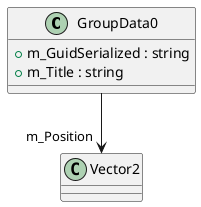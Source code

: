 @startuml
class GroupData0 {
    + m_GuidSerialized : string
    + m_Title : string
}
GroupData0 --> "m_Position" Vector2
@enduml
